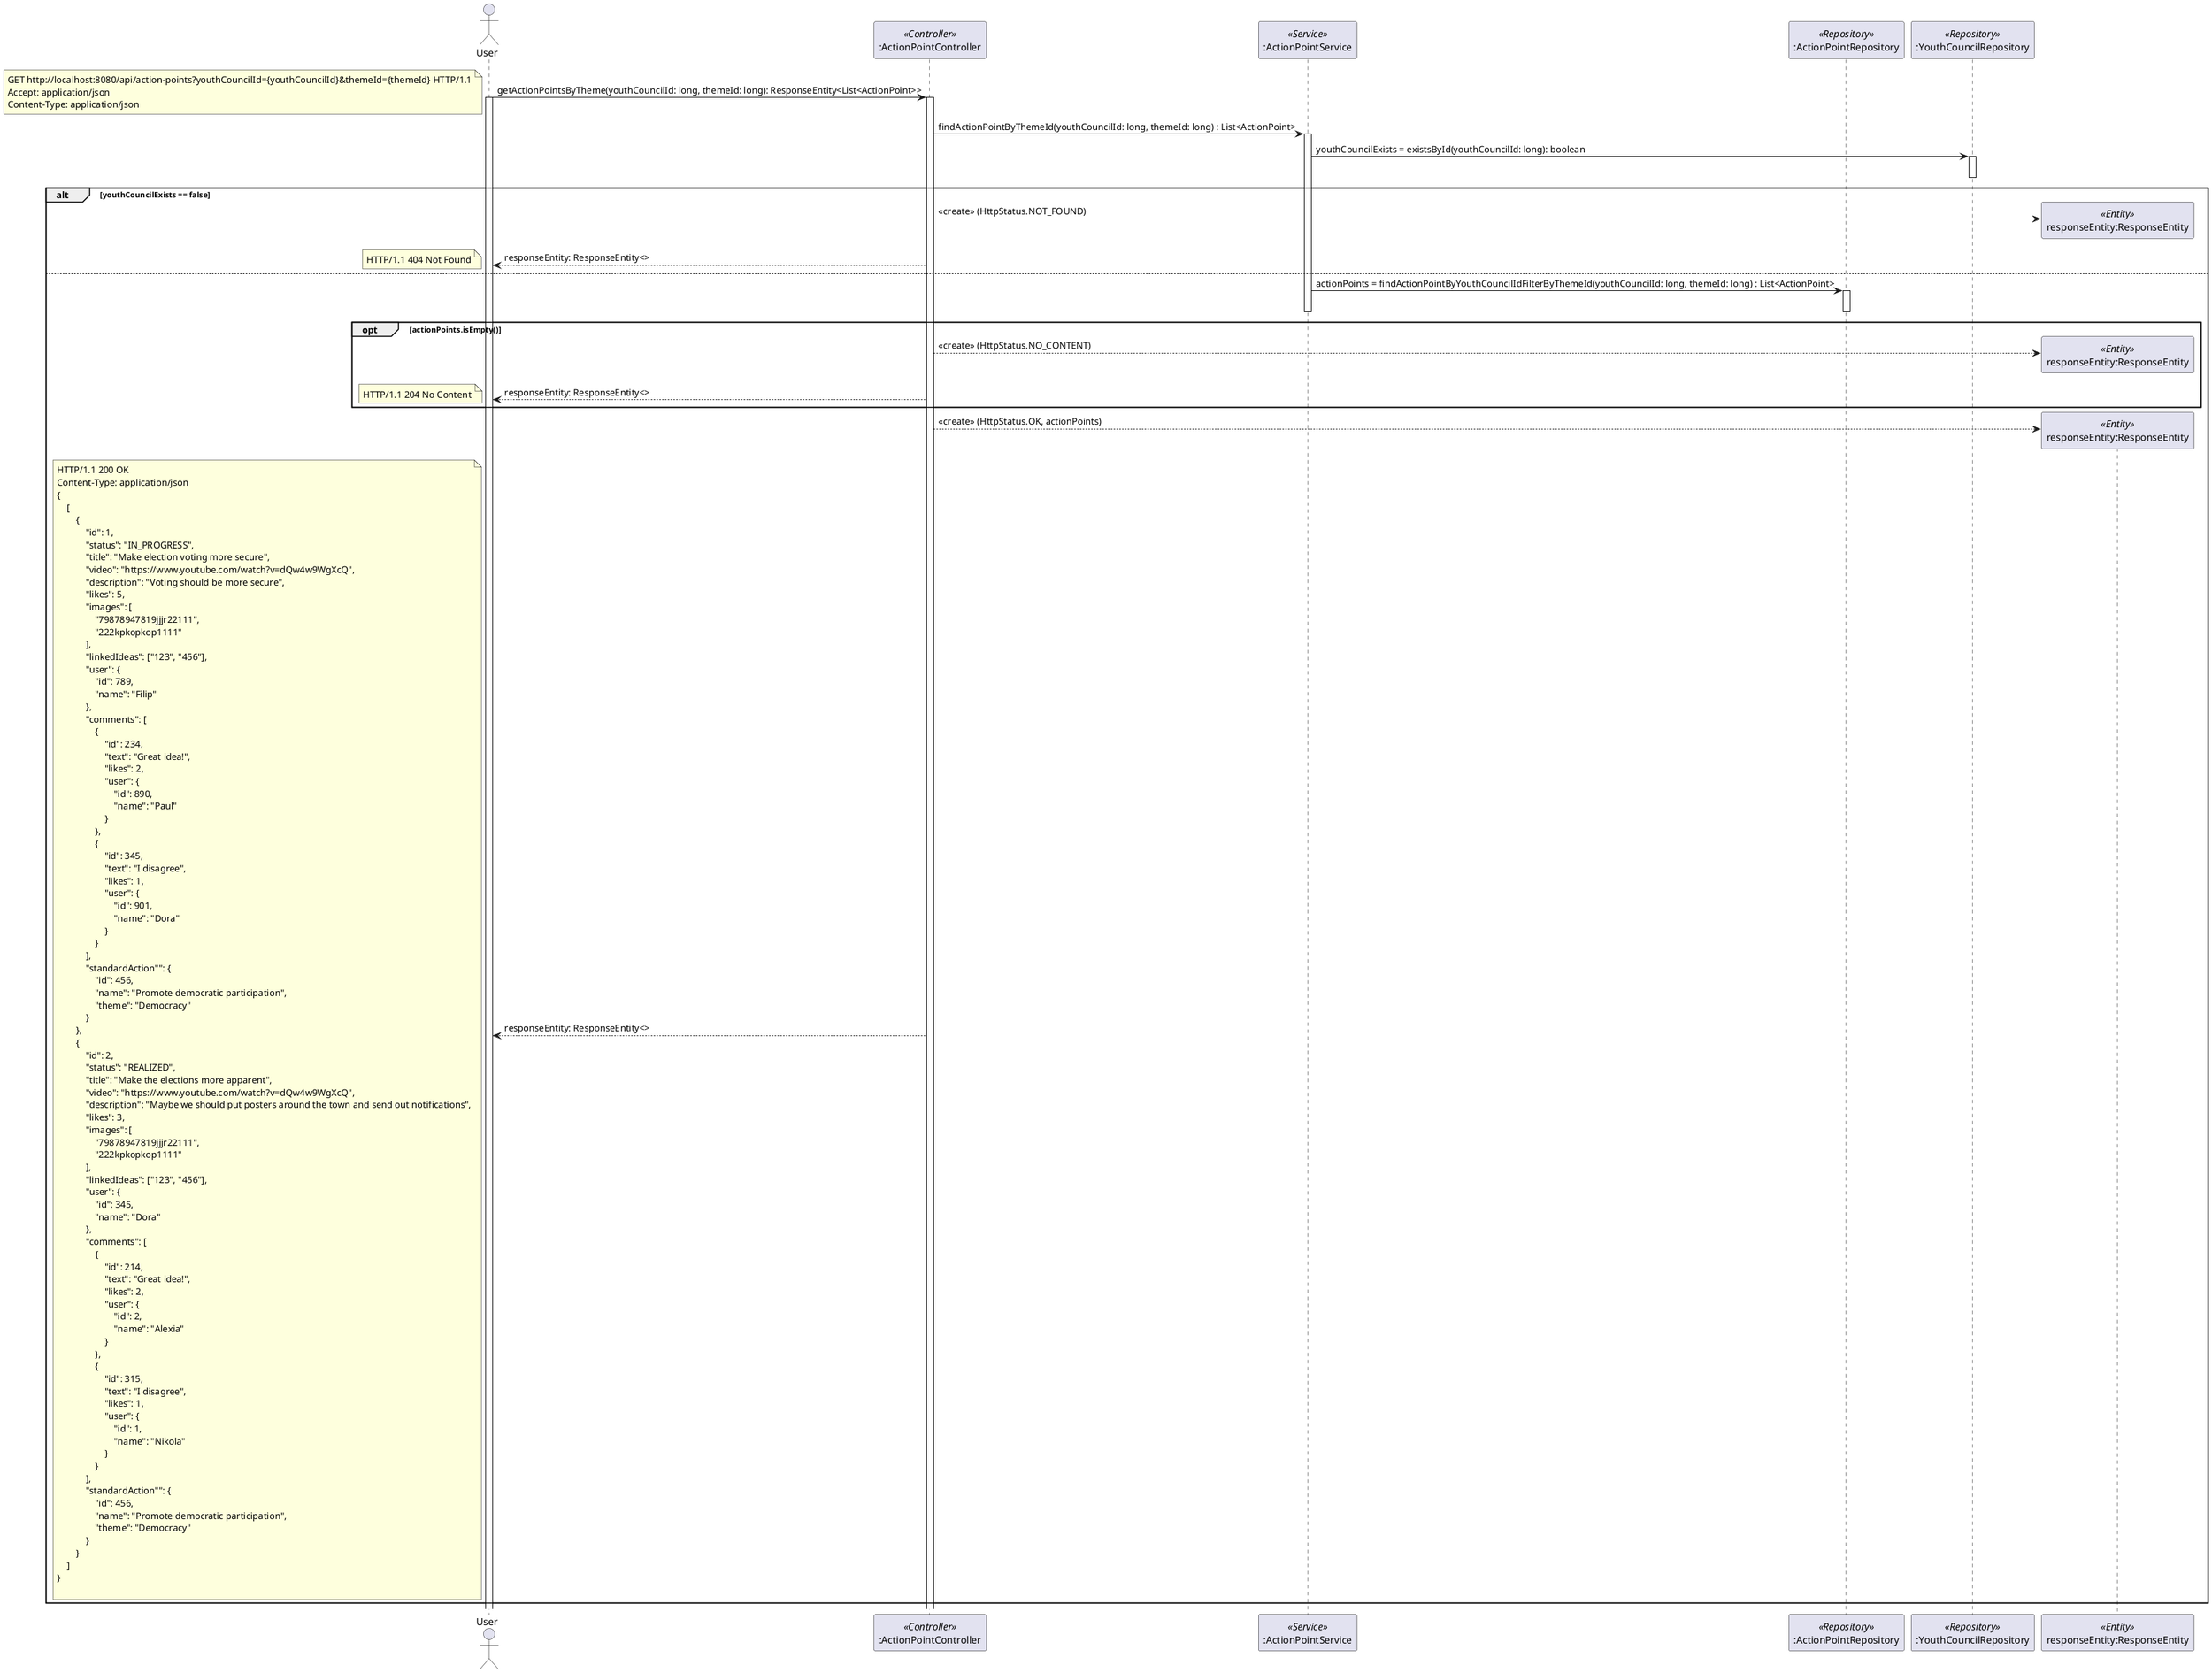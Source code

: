 @startuml
actor User
participant ":ActionPointController" as ActionPointController << Controller >>
participant ":ActionPointService" as ActionPointService << Service >>
participant ":ActionPointRepository" as ActionPointRepository << Repository >>

participant ":YouthCouncilRepository" as YouthCouncilRepository << Repository >>

participant "responseEntity:ResponseEntity" as ResponseEntity <<Entity>>

User -> ActionPointController : getActionPointsByTheme(youthCouncilId: long, themeId: long): ResponseEntity<List<ActionPoint>>
note top
GET http://localhost:8080/api/action-points?youthCouncilId={youthCouncilId}&themeId={themeId} HTTP/1.1
Accept: application/json
Content-Type: application/json
end note
activate User
activate ActionPointController
ActionPointController -> ActionPointService : findActionPointByThemeId(youthCouncilId: long, themeId: long) : List<ActionPoint>
activate ActionPointService
ActionPointService -> YouthCouncilRepository : youthCouncilExists = existsById(youthCouncilId: long): boolean
activate YouthCouncilRepository
deactivate YouthCouncilRepository
alt youthCouncilExists == false
create ResponseEntity
ActionPointController --> ResponseEntity : <<create>> (HttpStatus.NOT_FOUND)
ActionPointController --> User : responseEntity: ResponseEntity<>
note left
HTTP/1.1 404 Not Found
end note
else
ActionPointService -> ActionPointRepository : actionPoints = findActionPointByYouthCouncilIdFilterByThemeId(youthCouncilId: long, themeId: long) : List<ActionPoint>
activate ActionPointRepository
deactivate ActionPointRepository
deactivate ActionPointService
opt actionPoints.isEmpty()
create ResponseEntity
ActionPointController --> ResponseEntity : <<create>> (HttpStatus.NO_CONTENT)
ActionPointController --> User : responseEntity: ResponseEntity<>
note left
HTTP/1.1 204 No Content
end note
end
create ResponseEntity
ActionPointController --> ResponseEntity : <<create>> (HttpStatus.OK, actionPoints)
ActionPointController --> User : responseEntity: ResponseEntity<>
note left
HTTP/1.1 200 OK
Content-Type: application/json
{
    [
        {
            "id": 1,
            "status": "IN_PROGRESS",
            "title": "Make election voting more secure",
            "video": "https://www.youtube.com/watch?v=dQw4w9WgXcQ",
            "description": "Voting should be more secure",
            "likes": 5,
            "images": [
                "79878947819jjjr22111",
                "222kpkopkop1111"
            ],
            "linkedIdeas": ["123", "456"],
            "user": {
                "id": 789,
                "name": "Filip"
            },
            "comments": [
                {
                    "id": 234,
                    "text": "Great idea!",
                    "likes": 2,
                    "user": {
                        "id": 890,
                        "name": "Paul"
                    }
                },
                {
                    "id": 345,
                    "text": "I disagree",
                    "likes": 1,
                    "user": {
                        "id": 901,
                        "name": "Dora"
                    }
                }
            ],
            "standardAction"": {
                "id": 456,
                "name": "Promote democratic participation",
                "theme": "Democracy"
            }
        },
        {
            "id": 2,
            "status": "REALIZED",
            "title": "Make the elections more apparent",
            "video": "https://www.youtube.com/watch?v=dQw4w9WgXcQ",
            "description": "Maybe we should put posters around the town and send out notifications",
            "likes": 3,
            "images": [
                "79878947819jjjr22111",
                "222kpkopkop1111"
            ],
            "linkedIdeas": ["123", "456"],
            "user": {
                "id": 345,
                "name": "Dora"
            },
            "comments": [
                {
                    "id": 214,
                    "text": "Great idea!",
                    "likes": 2,
                    "user": {
                        "id": 2,
                        "name": "Alexia"
                    }
                },
                {
                    "id": 315,
                    "text": "I disagree",
                    "likes": 1,
                    "user": {
                        "id": 1,
                        "name": "Nikola"
                    }
                }
            ],
            "standardAction"": {
                "id": 456,
                "name": "Promote democratic participation",
                "theme": "Democracy"
            }
        }
    ]
}

end note
end
@enduml
